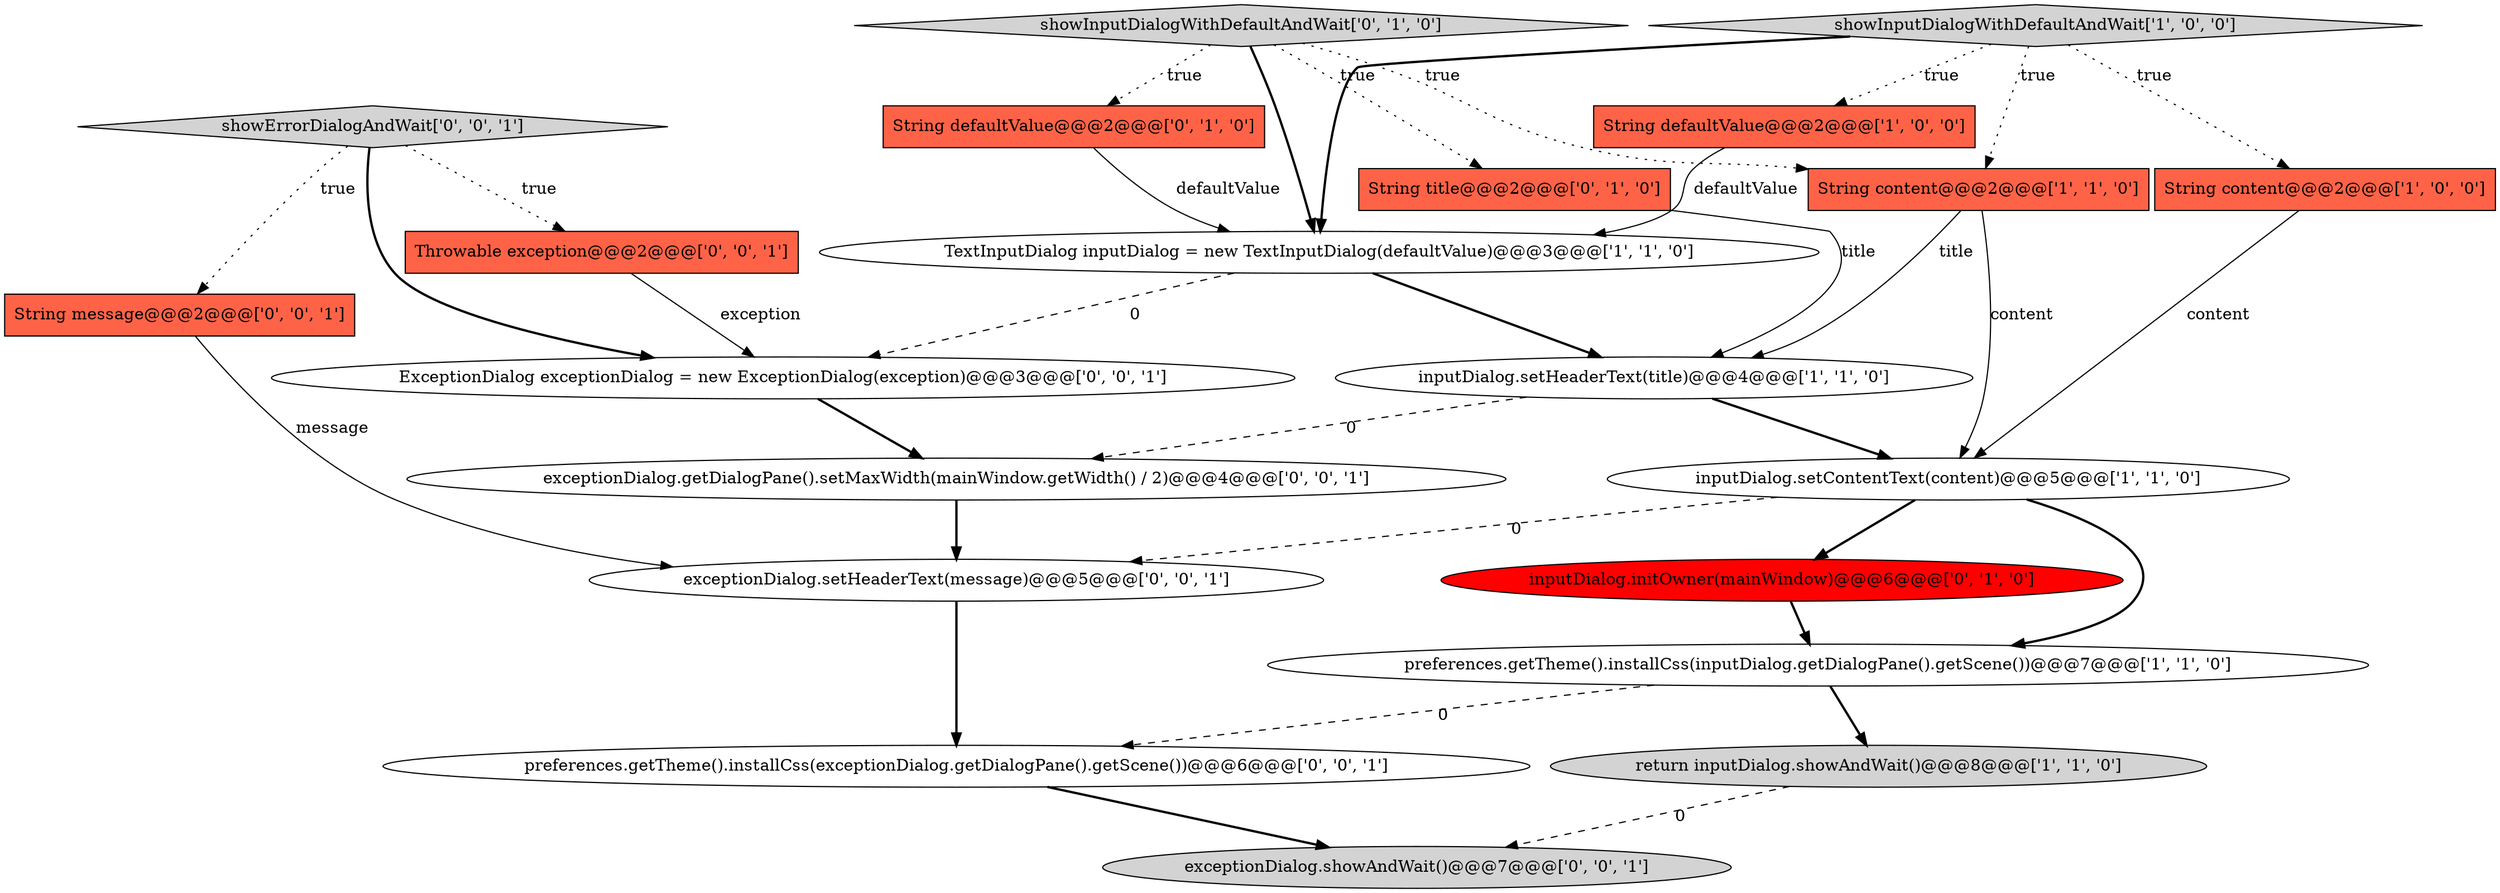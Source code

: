 digraph {
18 [style = filled, label = "exceptionDialog.getDialogPane().setMaxWidth(mainWindow.getWidth() / 2)@@@4@@@['0', '0', '1']", fillcolor = white, shape = ellipse image = "AAA0AAABBB3BBB"];
14 [style = filled, label = "String message@@@2@@@['0', '0', '1']", fillcolor = tomato, shape = box image = "AAA0AAABBB3BBB"];
16 [style = filled, label = "preferences.getTheme().installCss(exceptionDialog.getDialogPane().getScene())@@@6@@@['0', '0', '1']", fillcolor = white, shape = ellipse image = "AAA0AAABBB3BBB"];
2 [style = filled, label = "String defaultValue@@@2@@@['1', '0', '0']", fillcolor = tomato, shape = box image = "AAA0AAABBB1BBB"];
8 [style = filled, label = "TextInputDialog inputDialog = new TextInputDialog(defaultValue)@@@3@@@['1', '1', '0']", fillcolor = white, shape = ellipse image = "AAA0AAABBB1BBB"];
12 [style = filled, label = "inputDialog.initOwner(mainWindow)@@@6@@@['0', '1', '0']", fillcolor = red, shape = ellipse image = "AAA1AAABBB2BBB"];
15 [style = filled, label = "Throwable exception@@@2@@@['0', '0', '1']", fillcolor = tomato, shape = box image = "AAA0AAABBB3BBB"];
5 [style = filled, label = "inputDialog.setHeaderText(title)@@@4@@@['1', '1', '0']", fillcolor = white, shape = ellipse image = "AAA0AAABBB1BBB"];
19 [style = filled, label = "ExceptionDialog exceptionDialog = new ExceptionDialog(exception)@@@3@@@['0', '0', '1']", fillcolor = white, shape = ellipse image = "AAA0AAABBB3BBB"];
11 [style = filled, label = "String title@@@2@@@['0', '1', '0']", fillcolor = tomato, shape = box image = "AAA0AAABBB2BBB"];
4 [style = filled, label = "String content@@@2@@@['1', '0', '0']", fillcolor = tomato, shape = box image = "AAA0AAABBB1BBB"];
20 [style = filled, label = "exceptionDialog.setHeaderText(message)@@@5@@@['0', '0', '1']", fillcolor = white, shape = ellipse image = "AAA0AAABBB3BBB"];
3 [style = filled, label = "showInputDialogWithDefaultAndWait['1', '0', '0']", fillcolor = lightgray, shape = diamond image = "AAA0AAABBB1BBB"];
9 [style = filled, label = "showInputDialogWithDefaultAndWait['0', '1', '0']", fillcolor = lightgray, shape = diamond image = "AAA0AAABBB2BBB"];
17 [style = filled, label = "exceptionDialog.showAndWait()@@@7@@@['0', '0', '1']", fillcolor = lightgray, shape = ellipse image = "AAA0AAABBB3BBB"];
10 [style = filled, label = "String defaultValue@@@2@@@['0', '1', '0']", fillcolor = tomato, shape = box image = "AAA0AAABBB2BBB"];
6 [style = filled, label = "preferences.getTheme().installCss(inputDialog.getDialogPane().getScene())@@@7@@@['1', '1', '0']", fillcolor = white, shape = ellipse image = "AAA0AAABBB1BBB"];
7 [style = filled, label = "String content@@@2@@@['1', '1', '0']", fillcolor = tomato, shape = box image = "AAA0AAABBB1BBB"];
1 [style = filled, label = "return inputDialog.showAndWait()@@@8@@@['1', '1', '0']", fillcolor = lightgray, shape = ellipse image = "AAA0AAABBB1BBB"];
13 [style = filled, label = "showErrorDialogAndWait['0', '0', '1']", fillcolor = lightgray, shape = diamond image = "AAA0AAABBB3BBB"];
0 [style = filled, label = "inputDialog.setContentText(content)@@@5@@@['1', '1', '0']", fillcolor = white, shape = ellipse image = "AAA0AAABBB1BBB"];
8->19 [style = dashed, label="0"];
11->5 [style = solid, label="title"];
10->8 [style = solid, label="defaultValue"];
3->7 [style = dotted, label="true"];
19->18 [style = bold, label=""];
7->5 [style = solid, label="title"];
0->6 [style = bold, label=""];
0->12 [style = bold, label=""];
9->11 [style = dotted, label="true"];
15->19 [style = solid, label="exception"];
3->4 [style = dotted, label="true"];
14->20 [style = solid, label="message"];
16->17 [style = bold, label=""];
5->18 [style = dashed, label="0"];
9->8 [style = bold, label=""];
12->6 [style = bold, label=""];
0->20 [style = dashed, label="0"];
2->8 [style = solid, label="defaultValue"];
6->1 [style = bold, label=""];
18->20 [style = bold, label=""];
13->19 [style = bold, label=""];
6->16 [style = dashed, label="0"];
1->17 [style = dashed, label="0"];
7->0 [style = solid, label="content"];
20->16 [style = bold, label=""];
8->5 [style = bold, label=""];
5->0 [style = bold, label=""];
3->8 [style = bold, label=""];
13->15 [style = dotted, label="true"];
9->7 [style = dotted, label="true"];
13->14 [style = dotted, label="true"];
9->10 [style = dotted, label="true"];
3->2 [style = dotted, label="true"];
4->0 [style = solid, label="content"];
}
